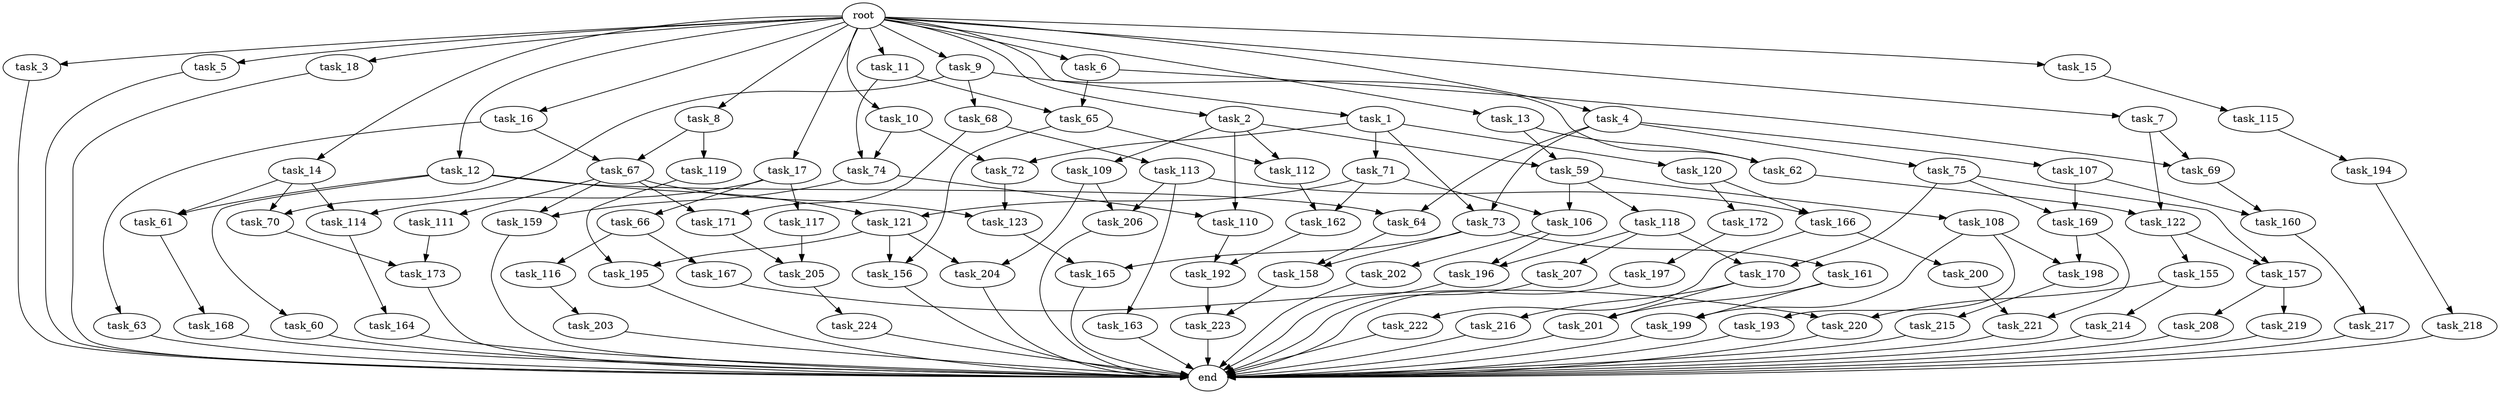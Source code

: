 digraph G {
  root [size="0.000000"];
  task_1 [size="102.400000"];
  task_2 [size="102.400000"];
  task_3 [size="102.400000"];
  task_4 [size="102.400000"];
  task_5 [size="102.400000"];
  task_6 [size="102.400000"];
  task_7 [size="102.400000"];
  task_8 [size="102.400000"];
  task_9 [size="102.400000"];
  task_10 [size="102.400000"];
  task_11 [size="102.400000"];
  task_12 [size="102.400000"];
  task_13 [size="102.400000"];
  task_14 [size="102.400000"];
  task_15 [size="102.400000"];
  task_16 [size="102.400000"];
  task_17 [size="102.400000"];
  task_18 [size="102.400000"];
  task_59 [size="52398601011.200005"];
  task_60 [size="42090679500.800003"];
  task_61 [size="63565515980.800003"];
  task_62 [size="52398601011.200005"];
  task_63 [size="85899345920.000000"];
  task_64 [size="111669149696.000000"];
  task_65 [size="100502234726.400009"];
  task_66 [size="13743895347.200001"];
  task_67 [size="89335319756.800003"];
  task_68 [size="30923764531.200001"];
  task_69 [size="73014444032.000000"];
  task_70 [size="52398601011.200005"];
  task_71 [size="13743895347.200001"];
  task_72 [size="35218731827.200005"];
  task_73 [size="83322365542.400009"];
  task_74 [size="91053306675.200012"];
  task_75 [size="69578470195.199997"];
  task_106 [size="55834574848.000000"];
  task_107 [size="69578470195.199997"];
  task_108 [size="42090679500.800003"];
  task_109 [size="30923764531.200001"];
  task_110 [size="34359738368.000000"];
  task_111 [size="54975581388.800003"];
  task_112 [size="73014444032.000000"];
  task_113 [size="3435973836.800000"];
  task_114 [size="35218731827.200005"];
  task_115 [size="21474836480.000000"];
  task_116 [size="7730941132.800000"];
  task_117 [size="13743895347.200001"];
  task_118 [size="42090679500.800003"];
  task_119 [size="3435973836.800000"];
  task_120 [size="13743895347.200001"];
  task_121 [size="55834574848.000000"];
  task_122 [size="111669149696.000000"];
  task_123 [size="140874927308.800018"];
  task_155 [size="42090679500.800003"];
  task_156 [size="84181359001.600006"];
  task_157 [size="45526653337.600006"];
  task_158 [size="52398601011.200005"];
  task_159 [size="58411555225.600006"];
  task_160 [size="62706522521.600006"];
  task_161 [size="30923764531.200001"];
  task_162 [size="27487790694.400002"];
  task_163 [size="7730941132.800000"];
  task_164 [size="3435973836.800000"];
  task_165 [size="34359738368.000000"];
  task_166 [size="93630287052.800003"];
  task_167 [size="7730941132.800000"];
  task_168 [size="85899345920.000000"];
  task_169 [size="11166914969.600000"];
  task_170 [size="45526653337.600006"];
  task_171 [size="58411555225.600006"];
  task_172 [size="85899345920.000000"];
  task_173 [size="77309411328.000000"];
  task_192 [size="29205777612.800003"];
  task_193 [size="3435973836.800000"];
  task_194 [size="7730941132.800000"];
  task_195 [size="127990025420.800003"];
  task_196 [size="84181359001.600006"];
  task_197 [size="13743895347.200001"];
  task_198 [size="45526653337.600006"];
  task_199 [size="45526653337.600006"];
  task_200 [size="54975581388.800003"];
  task_201 [size="97066260889.600006"];
  task_202 [size="42090679500.800003"];
  task_203 [size="7730941132.800000"];
  task_204 [size="111669149696.000000"];
  task_205 [size="124554051584.000000"];
  task_206 [size="77309411328.000000"];
  task_207 [size="42090679500.800003"];
  task_208 [size="3435973836.800000"];
  task_214 [size="7730941132.800000"];
  task_215 [size="69578470195.199997"];
  task_216 [size="54975581388.800003"];
  task_217 [size="85899345920.000000"];
  task_218 [size="69578470195.199997"];
  task_219 [size="3435973836.800000"];
  task_220 [size="62706522521.600006"];
  task_221 [size="97066260889.600006"];
  task_222 [size="54975581388.800003"];
  task_223 [size="45526653337.600006"];
  task_224 [size="69578470195.199997"];
  end [size="0.000000"];

  root -> task_1 [size="1.000000"];
  root -> task_2 [size="1.000000"];
  root -> task_3 [size="1.000000"];
  root -> task_4 [size="1.000000"];
  root -> task_5 [size="1.000000"];
  root -> task_6 [size="1.000000"];
  root -> task_7 [size="1.000000"];
  root -> task_8 [size="1.000000"];
  root -> task_9 [size="1.000000"];
  root -> task_10 [size="1.000000"];
  root -> task_11 [size="1.000000"];
  root -> task_12 [size="1.000000"];
  root -> task_13 [size="1.000000"];
  root -> task_14 [size="1.000000"];
  root -> task_15 [size="1.000000"];
  root -> task_16 [size="1.000000"];
  root -> task_17 [size="1.000000"];
  root -> task_18 [size="1.000000"];
  task_1 -> task_71 [size="134217728.000000"];
  task_1 -> task_72 [size="134217728.000000"];
  task_1 -> task_73 [size="134217728.000000"];
  task_1 -> task_120 [size="134217728.000000"];
  task_2 -> task_59 [size="301989888.000000"];
  task_2 -> task_109 [size="301989888.000000"];
  task_2 -> task_110 [size="301989888.000000"];
  task_2 -> task_112 [size="301989888.000000"];
  task_3 -> end [size="1.000000"];
  task_4 -> task_64 [size="679477248.000000"];
  task_4 -> task_73 [size="679477248.000000"];
  task_4 -> task_75 [size="679477248.000000"];
  task_4 -> task_107 [size="679477248.000000"];
  task_5 -> end [size="1.000000"];
  task_6 -> task_65 [size="301989888.000000"];
  task_6 -> task_69 [size="301989888.000000"];
  task_7 -> task_69 [size="411041792.000000"];
  task_7 -> task_122 [size="411041792.000000"];
  task_8 -> task_67 [size="33554432.000000"];
  task_8 -> task_119 [size="33554432.000000"];
  task_9 -> task_62 [size="301989888.000000"];
  task_9 -> task_68 [size="301989888.000000"];
  task_9 -> task_70 [size="301989888.000000"];
  task_10 -> task_72 [size="209715200.000000"];
  task_10 -> task_74 [size="209715200.000000"];
  task_11 -> task_65 [size="679477248.000000"];
  task_11 -> task_74 [size="679477248.000000"];
  task_12 -> task_60 [size="411041792.000000"];
  task_12 -> task_61 [size="411041792.000000"];
  task_12 -> task_64 [size="411041792.000000"];
  task_12 -> task_121 [size="411041792.000000"];
  task_13 -> task_59 [size="209715200.000000"];
  task_13 -> task_62 [size="209715200.000000"];
  task_14 -> task_61 [size="209715200.000000"];
  task_14 -> task_70 [size="209715200.000000"];
  task_14 -> task_114 [size="209715200.000000"];
  task_15 -> task_115 [size="209715200.000000"];
  task_16 -> task_63 [size="838860800.000000"];
  task_16 -> task_67 [size="838860800.000000"];
  task_17 -> task_66 [size="134217728.000000"];
  task_17 -> task_114 [size="134217728.000000"];
  task_17 -> task_117 [size="134217728.000000"];
  task_18 -> end [size="1.000000"];
  task_59 -> task_106 [size="411041792.000000"];
  task_59 -> task_108 [size="411041792.000000"];
  task_59 -> task_118 [size="411041792.000000"];
  task_60 -> end [size="1.000000"];
  task_61 -> task_168 [size="838860800.000000"];
  task_62 -> task_122 [size="679477248.000000"];
  task_63 -> end [size="1.000000"];
  task_64 -> task_158 [size="209715200.000000"];
  task_65 -> task_112 [size="411041792.000000"];
  task_65 -> task_156 [size="411041792.000000"];
  task_66 -> task_116 [size="75497472.000000"];
  task_66 -> task_167 [size="75497472.000000"];
  task_67 -> task_111 [size="536870912.000000"];
  task_67 -> task_123 [size="536870912.000000"];
  task_67 -> task_159 [size="536870912.000000"];
  task_67 -> task_171 [size="536870912.000000"];
  task_68 -> task_113 [size="33554432.000000"];
  task_68 -> task_171 [size="33554432.000000"];
  task_69 -> task_160 [size="536870912.000000"];
  task_70 -> task_173 [size="75497472.000000"];
  task_71 -> task_106 [size="134217728.000000"];
  task_71 -> task_121 [size="134217728.000000"];
  task_71 -> task_162 [size="134217728.000000"];
  task_72 -> task_123 [size="838860800.000000"];
  task_73 -> task_158 [size="301989888.000000"];
  task_73 -> task_161 [size="301989888.000000"];
  task_73 -> task_165 [size="301989888.000000"];
  task_74 -> task_110 [size="33554432.000000"];
  task_74 -> task_159 [size="33554432.000000"];
  task_75 -> task_157 [size="33554432.000000"];
  task_75 -> task_169 [size="33554432.000000"];
  task_75 -> task_170 [size="33554432.000000"];
  task_106 -> task_196 [size="411041792.000000"];
  task_106 -> task_202 [size="411041792.000000"];
  task_107 -> task_160 [size="75497472.000000"];
  task_107 -> task_169 [size="75497472.000000"];
  task_108 -> task_193 [size="33554432.000000"];
  task_108 -> task_198 [size="33554432.000000"];
  task_108 -> task_199 [size="33554432.000000"];
  task_109 -> task_204 [size="679477248.000000"];
  task_109 -> task_206 [size="679477248.000000"];
  task_110 -> task_192 [size="209715200.000000"];
  task_111 -> task_173 [size="679477248.000000"];
  task_112 -> task_162 [size="134217728.000000"];
  task_113 -> task_163 [size="75497472.000000"];
  task_113 -> task_166 [size="75497472.000000"];
  task_113 -> task_206 [size="75497472.000000"];
  task_114 -> task_164 [size="33554432.000000"];
  task_115 -> task_194 [size="75497472.000000"];
  task_116 -> task_203 [size="75497472.000000"];
  task_117 -> task_205 [size="536870912.000000"];
  task_118 -> task_170 [size="411041792.000000"];
  task_118 -> task_196 [size="411041792.000000"];
  task_118 -> task_207 [size="411041792.000000"];
  task_119 -> task_195 [size="838860800.000000"];
  task_120 -> task_166 [size="838860800.000000"];
  task_120 -> task_172 [size="838860800.000000"];
  task_121 -> task_156 [size="411041792.000000"];
  task_121 -> task_195 [size="411041792.000000"];
  task_121 -> task_204 [size="411041792.000000"];
  task_122 -> task_155 [size="411041792.000000"];
  task_122 -> task_157 [size="411041792.000000"];
  task_123 -> task_165 [size="33554432.000000"];
  task_155 -> task_214 [size="75497472.000000"];
  task_155 -> task_220 [size="75497472.000000"];
  task_156 -> end [size="1.000000"];
  task_157 -> task_208 [size="33554432.000000"];
  task_157 -> task_219 [size="33554432.000000"];
  task_158 -> task_223 [size="33554432.000000"];
  task_159 -> end [size="1.000000"];
  task_160 -> task_217 [size="838860800.000000"];
  task_161 -> task_199 [size="411041792.000000"];
  task_161 -> task_201 [size="411041792.000000"];
  task_162 -> task_192 [size="75497472.000000"];
  task_163 -> end [size="1.000000"];
  task_164 -> end [size="1.000000"];
  task_165 -> end [size="1.000000"];
  task_166 -> task_200 [size="536870912.000000"];
  task_166 -> task_222 [size="536870912.000000"];
  task_167 -> task_220 [size="536870912.000000"];
  task_168 -> end [size="1.000000"];
  task_169 -> task_198 [size="411041792.000000"];
  task_169 -> task_221 [size="411041792.000000"];
  task_170 -> task_201 [size="536870912.000000"];
  task_170 -> task_216 [size="536870912.000000"];
  task_171 -> task_205 [size="679477248.000000"];
  task_172 -> task_197 [size="134217728.000000"];
  task_173 -> end [size="1.000000"];
  task_192 -> task_223 [size="411041792.000000"];
  task_193 -> end [size="1.000000"];
  task_194 -> task_218 [size="679477248.000000"];
  task_195 -> end [size="1.000000"];
  task_196 -> end [size="1.000000"];
  task_197 -> end [size="1.000000"];
  task_198 -> task_215 [size="679477248.000000"];
  task_199 -> end [size="1.000000"];
  task_200 -> task_221 [size="536870912.000000"];
  task_201 -> end [size="1.000000"];
  task_202 -> end [size="1.000000"];
  task_203 -> end [size="1.000000"];
  task_204 -> end [size="1.000000"];
  task_205 -> task_224 [size="679477248.000000"];
  task_206 -> end [size="1.000000"];
  task_207 -> end [size="1.000000"];
  task_208 -> end [size="1.000000"];
  task_214 -> end [size="1.000000"];
  task_215 -> end [size="1.000000"];
  task_216 -> end [size="1.000000"];
  task_217 -> end [size="1.000000"];
  task_218 -> end [size="1.000000"];
  task_219 -> end [size="1.000000"];
  task_220 -> end [size="1.000000"];
  task_221 -> end [size="1.000000"];
  task_222 -> end [size="1.000000"];
  task_223 -> end [size="1.000000"];
  task_224 -> end [size="1.000000"];
}
